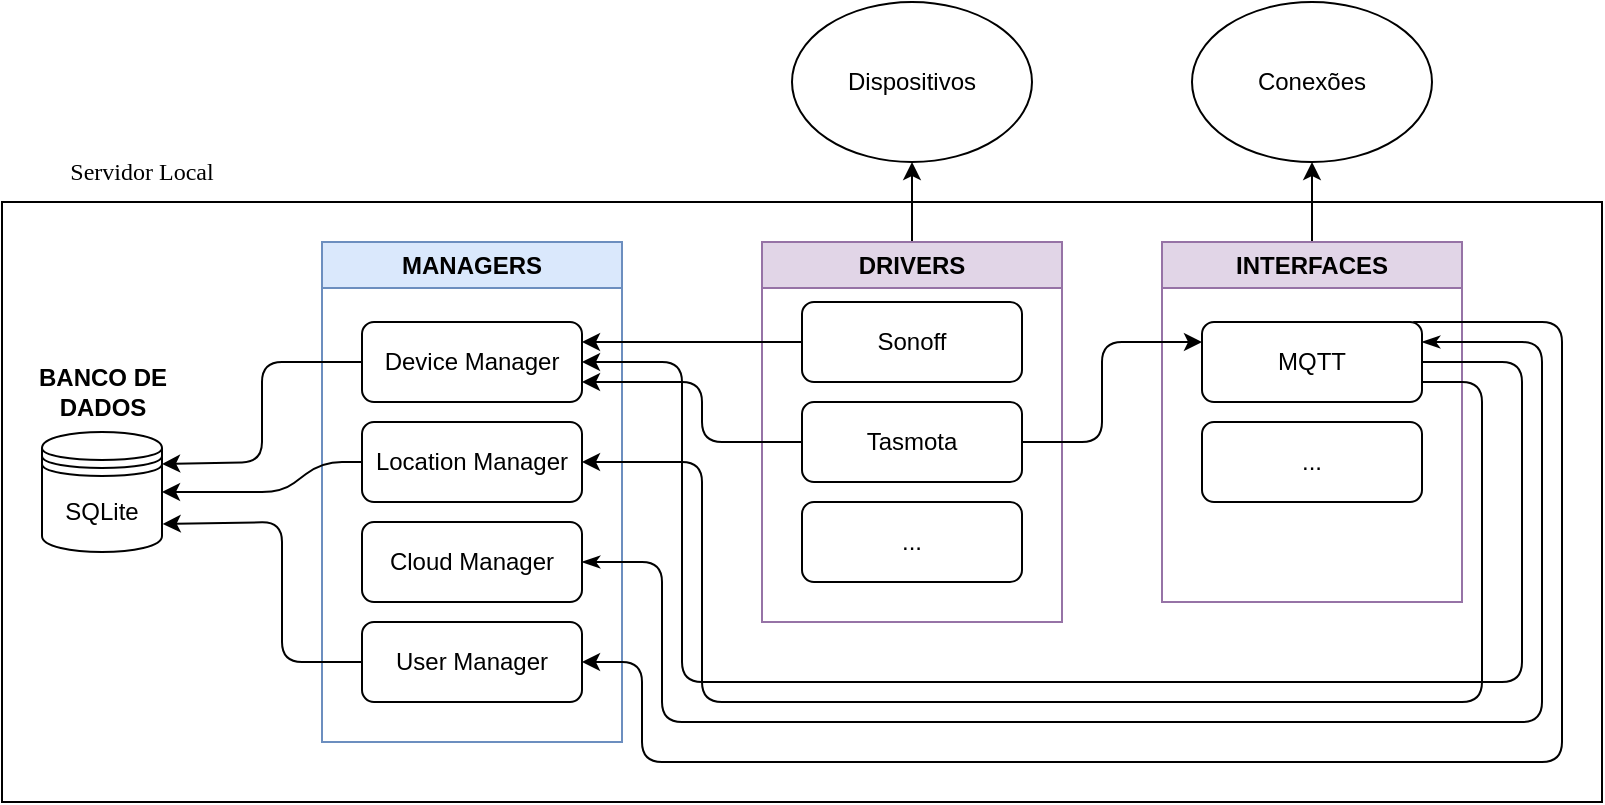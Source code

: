 <mxfile>
    <diagram id="pgNvOaAiY3ooeMpxftMF" name="Page-1">
        <mxGraphModel dx="1199" dy="787" grid="1" gridSize="10" guides="1" tooltips="1" connect="1" arrows="1" fold="1" page="1" pageScale="1" pageWidth="980" pageHeight="690" math="0" shadow="0">
            <root>
                <mxCell id="0"/>
                <mxCell id="1" parent="0"/>
                <mxCell id="36" value="" style="rounded=0;whiteSpace=wrap;html=1;" vertex="1" parent="1">
                    <mxGeometry x="80" y="260" width="800" height="300" as="geometry"/>
                </mxCell>
                <mxCell id="2" value="MANAGERS" style="swimlane;whiteSpace=wrap;html=1;fillColor=#dae8fc;strokeColor=#6c8ebf;" vertex="1" parent="1">
                    <mxGeometry x="240" y="280" width="150" height="250" as="geometry"/>
                </mxCell>
                <mxCell id="5" value="Location Manager" style="rounded=1;whiteSpace=wrap;html=1;" vertex="1" parent="2">
                    <mxGeometry x="20" y="90" width="110" height="40" as="geometry"/>
                </mxCell>
                <mxCell id="4" value="Device Manager" style="rounded=1;whiteSpace=wrap;html=1;" vertex="1" parent="2">
                    <mxGeometry x="20" y="40" width="110" height="40" as="geometry"/>
                </mxCell>
                <mxCell id="3" value="Cloud Manager" style="rounded=1;whiteSpace=wrap;html=1;" vertex="1" parent="2">
                    <mxGeometry x="20" y="140" width="110" height="40" as="geometry"/>
                </mxCell>
                <mxCell id="6" value="User Manager" style="rounded=1;whiteSpace=wrap;html=1;" vertex="1" parent="2">
                    <mxGeometry x="20" y="190" width="110" height="40" as="geometry"/>
                </mxCell>
                <mxCell id="7" value="SQLite" style="shape=datastore;whiteSpace=wrap;html=1;" vertex="1" parent="1">
                    <mxGeometry x="100" y="375" width="60" height="60" as="geometry"/>
                </mxCell>
                <mxCell id="34" style="edgeStyle=none;html=1;" edge="1" parent="1" source="8" target="32">
                    <mxGeometry relative="1" as="geometry"/>
                </mxCell>
                <mxCell id="8" value="INTERFACES" style="swimlane;whiteSpace=wrap;html=1;fillColor=#e1d5e7;strokeColor=#9673a6;" vertex="1" parent="1">
                    <mxGeometry x="660" y="280" width="150" height="180" as="geometry"/>
                </mxCell>
                <mxCell id="10" value="MQTT" style="rounded=1;whiteSpace=wrap;html=1;" vertex="1" parent="8">
                    <mxGeometry x="20" y="40" width="110" height="40" as="geometry"/>
                </mxCell>
                <mxCell id="30" value="..." style="rounded=1;whiteSpace=wrap;html=1;" vertex="1" parent="8">
                    <mxGeometry x="20" y="90" width="110" height="40" as="geometry"/>
                </mxCell>
                <mxCell id="35" style="edgeStyle=none;html=1;" edge="1" parent="1" source="14" target="33">
                    <mxGeometry relative="1" as="geometry"/>
                </mxCell>
                <mxCell id="14" value="DRIVERS" style="swimlane;whiteSpace=wrap;html=1;fillColor=#e1d5e7;strokeColor=#9673a6;" vertex="1" parent="1">
                    <mxGeometry x="460" y="280" width="150" height="190" as="geometry"/>
                </mxCell>
                <mxCell id="15" value="Sonoff" style="rounded=1;whiteSpace=wrap;html=1;" vertex="1" parent="14">
                    <mxGeometry x="20" y="30" width="110" height="40" as="geometry"/>
                </mxCell>
                <mxCell id="16" value="Tasmota" style="rounded=1;whiteSpace=wrap;html=1;" vertex="1" parent="14">
                    <mxGeometry x="20" y="80" width="110" height="40" as="geometry"/>
                </mxCell>
                <mxCell id="31" value="..." style="rounded=1;whiteSpace=wrap;html=1;" vertex="1" parent="14">
                    <mxGeometry x="20" y="130" width="110" height="40" as="geometry"/>
                </mxCell>
                <mxCell id="19" style="edgeStyle=none;html=1;entryX=1.001;entryY=0.266;entryDx=0;entryDy=0;entryPerimeter=0;" edge="1" parent="1" source="4" target="7">
                    <mxGeometry relative="1" as="geometry">
                        <Array as="points">
                            <mxPoint x="210" y="340"/>
                            <mxPoint x="210" y="390"/>
                        </Array>
                    </mxGeometry>
                </mxCell>
                <mxCell id="20" style="edgeStyle=none;html=1;entryX=1;entryY=0.5;entryDx=0;entryDy=0;" edge="1" parent="1" source="5" target="7">
                    <mxGeometry relative="1" as="geometry">
                        <Array as="points">
                            <mxPoint x="240" y="390"/>
                            <mxPoint x="220" y="405"/>
                        </Array>
                    </mxGeometry>
                </mxCell>
                <mxCell id="21" style="edgeStyle=none;html=1;entryX=1.006;entryY=0.766;entryDx=0;entryDy=0;entryPerimeter=0;" edge="1" parent="1" source="6" target="7">
                    <mxGeometry relative="1" as="geometry">
                        <mxPoint x="180" y="450" as="targetPoint"/>
                        <Array as="points">
                            <mxPoint x="220" y="490"/>
                            <mxPoint x="220" y="420"/>
                        </Array>
                    </mxGeometry>
                </mxCell>
                <mxCell id="22" style="edgeStyle=none;html=1;entryX=1;entryY=0.75;entryDx=0;entryDy=0;" edge="1" parent="1" source="16" target="4">
                    <mxGeometry relative="1" as="geometry">
                        <Array as="points">
                            <mxPoint x="430" y="380"/>
                            <mxPoint x="430" y="350"/>
                        </Array>
                    </mxGeometry>
                </mxCell>
                <mxCell id="23" style="edgeStyle=none;html=1;entryX=1;entryY=0.25;entryDx=0;entryDy=0;" edge="1" parent="1" source="15" target="4">
                    <mxGeometry relative="1" as="geometry">
                        <Array as="points">
                            <mxPoint x="430" y="330"/>
                        </Array>
                    </mxGeometry>
                </mxCell>
                <mxCell id="24" style="edgeStyle=none;html=1;entryX=0;entryY=0.25;entryDx=0;entryDy=0;" edge="1" parent="1" source="16" target="10">
                    <mxGeometry relative="1" as="geometry">
                        <Array as="points">
                            <mxPoint x="630" y="380"/>
                            <mxPoint x="630" y="330"/>
                        </Array>
                    </mxGeometry>
                </mxCell>
                <mxCell id="25" style="edgeStyle=none;html=1;entryX=1;entryY=0.5;entryDx=0;entryDy=0;exitX=1;exitY=0.5;exitDx=0;exitDy=0;" edge="1" parent="1" source="10" target="4">
                    <mxGeometry relative="1" as="geometry">
                        <mxPoint x="760" y="350" as="sourcePoint"/>
                        <Array as="points">
                            <mxPoint x="840" y="340"/>
                            <mxPoint x="840" y="500"/>
                            <mxPoint x="420" y="500"/>
                            <mxPoint x="420" y="340"/>
                        </Array>
                    </mxGeometry>
                </mxCell>
                <mxCell id="27" style="edgeStyle=none;html=1;entryX=1;entryY=0.5;entryDx=0;entryDy=0;exitX=1;exitY=0.75;exitDx=0;exitDy=0;" edge="1" parent="1" source="10" target="5">
                    <mxGeometry relative="1" as="geometry">
                        <Array as="points">
                            <mxPoint x="820" y="350"/>
                            <mxPoint x="820" y="510"/>
                            <mxPoint x="430" y="510"/>
                            <mxPoint x="430" y="390"/>
                        </Array>
                    </mxGeometry>
                </mxCell>
                <mxCell id="28" style="edgeStyle=none;html=1;entryX=1;entryY=0.5;entryDx=0;entryDy=0;exitX=1;exitY=0.25;exitDx=0;exitDy=0;endArrow=classicThin;endFill=1;startArrow=classicThin;startFill=1;" edge="1" parent="1" source="10" target="3">
                    <mxGeometry relative="1" as="geometry">
                        <mxPoint x="750" y="410" as="sourcePoint"/>
                        <Array as="points">
                            <mxPoint x="850" y="330"/>
                            <mxPoint x="850" y="520"/>
                            <mxPoint x="410" y="520"/>
                            <mxPoint x="410" y="440"/>
                        </Array>
                    </mxGeometry>
                </mxCell>
                <mxCell id="29" style="edgeStyle=none;html=1;entryX=1;entryY=0.5;entryDx=0;entryDy=0;exitX=0.96;exitY=0;exitDx=0;exitDy=0;exitPerimeter=0;" edge="1" parent="1" source="10" target="6">
                    <mxGeometry relative="1" as="geometry">
                        <mxPoint x="750" y="370" as="sourcePoint"/>
                        <Array as="points">
                            <mxPoint x="860" y="320"/>
                            <mxPoint x="860" y="540"/>
                            <mxPoint x="400" y="540"/>
                            <mxPoint x="400" y="490"/>
                        </Array>
                    </mxGeometry>
                </mxCell>
                <mxCell id="32" value="Conexões" style="ellipse;whiteSpace=wrap;html=1;" vertex="1" parent="1">
                    <mxGeometry x="675" y="160" width="120" height="80" as="geometry"/>
                </mxCell>
                <mxCell id="33" value="Dispositivos" style="ellipse;whiteSpace=wrap;html=1;" vertex="1" parent="1">
                    <mxGeometry x="475" y="160" width="120" height="80" as="geometry"/>
                </mxCell>
                <mxCell id="37" value="&lt;b&gt;&lt;font style=&quot;color: rgb(0, 0, 0);&quot;&gt;BANCO DE DADOS&lt;/font&gt;&lt;/b&gt;" style="text;html=1;align=center;verticalAlign=middle;whiteSpace=wrap;rounded=0;" vertex="1" parent="1">
                    <mxGeometry x="94.5" y="340" width="71" height="30" as="geometry"/>
                </mxCell>
                <mxCell id="38" value="Servidor Local" style="text;html=1;align=center;verticalAlign=middle;whiteSpace=wrap;rounded=0;fontFamily=Stretch Pro;" vertex="1" parent="1">
                    <mxGeometry x="80" y="230" width="140" height="30" as="geometry"/>
                </mxCell>
            </root>
        </mxGraphModel>
    </diagram>
</mxfile>